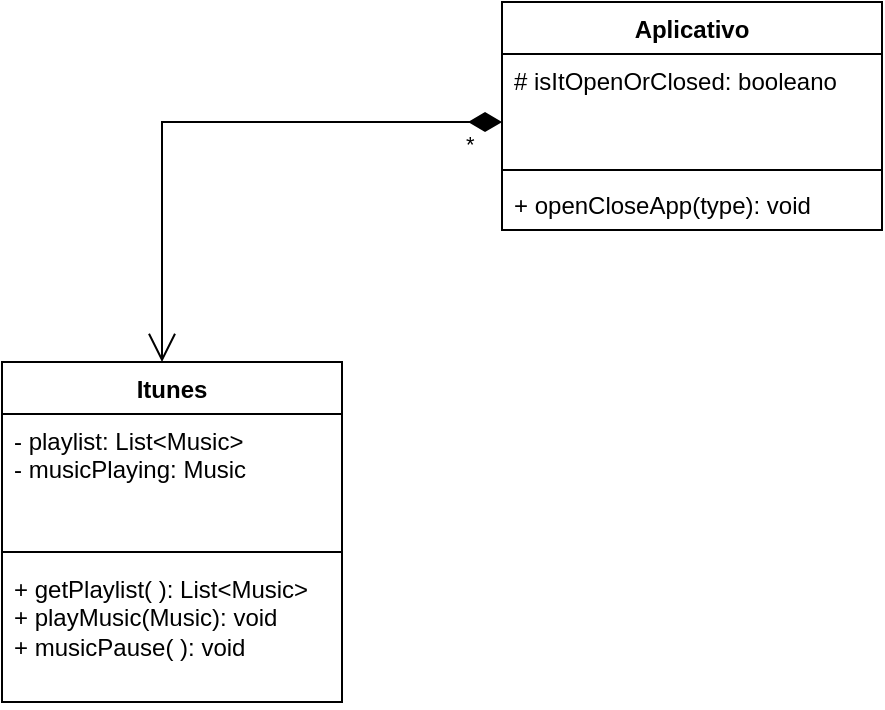 <mxfile version="21.7.2" type="github">
  <diagram name="Page-1" id="b5b7bab2-c9e2-2cf4-8b2a-24fd1a2a6d21">
    <mxGraphModel dx="300" dy="193" grid="1" gridSize="10" guides="1" tooltips="1" connect="1" arrows="1" fold="1" page="1" pageScale="1" pageWidth="827" pageHeight="1169" background="none" math="0" shadow="0">
      <root>
        <mxCell id="0" />
        <mxCell id="1" parent="0" />
        <mxCell id="HmhZVqEDNKCN3NAR6a8G-1" value="Itunes" style="swimlane;fontStyle=1;align=center;verticalAlign=top;childLayout=stackLayout;horizontal=1;startSize=26;horizontalStack=0;resizeParent=1;resizeParentMax=0;resizeLast=0;collapsible=1;marginBottom=0;whiteSpace=wrap;html=1;" vertex="1" parent="1">
          <mxGeometry y="230" width="170" height="170" as="geometry">
            <mxRectangle x="80" y="110" width="80" height="30" as="alternateBounds" />
          </mxGeometry>
        </mxCell>
        <mxCell id="HmhZVqEDNKCN3NAR6a8G-2" value="- playlist: List&amp;lt;Music&amp;gt;&lt;br&gt;-&amp;nbsp;musicPlaying: Music&lt;br&gt;" style="text;strokeColor=none;fillColor=none;align=left;verticalAlign=top;spacingLeft=4;spacingRight=4;overflow=hidden;rotatable=0;points=[[0,0.5],[1,0.5]];portConstraint=eastwest;whiteSpace=wrap;html=1;" vertex="1" parent="HmhZVqEDNKCN3NAR6a8G-1">
          <mxGeometry y="26" width="170" height="64" as="geometry" />
        </mxCell>
        <mxCell id="HmhZVqEDNKCN3NAR6a8G-3" value="" style="line;strokeWidth=1;fillColor=none;align=left;verticalAlign=middle;spacingTop=-1;spacingLeft=3;spacingRight=3;rotatable=0;labelPosition=right;points=[];portConstraint=eastwest;strokeColor=inherit;" vertex="1" parent="HmhZVqEDNKCN3NAR6a8G-1">
          <mxGeometry y="90" width="170" height="10" as="geometry" />
        </mxCell>
        <mxCell id="HmhZVqEDNKCN3NAR6a8G-4" value="+ getPlaylist( ): List&amp;lt;Music&amp;gt;&lt;br&gt;+&amp;nbsp;playMusic(Music): void&lt;br&gt;+&amp;nbsp;musicPause( ): void" style="text;strokeColor=none;fillColor=none;align=left;verticalAlign=top;spacingLeft=4;spacingRight=4;overflow=hidden;rotatable=0;points=[[0,0.5],[1,0.5]];portConstraint=eastwest;whiteSpace=wrap;html=1;" vertex="1" parent="HmhZVqEDNKCN3NAR6a8G-1">
          <mxGeometry y="100" width="170" height="70" as="geometry" />
        </mxCell>
        <mxCell id="HmhZVqEDNKCN3NAR6a8G-5" value="Aplicativo" style="swimlane;fontStyle=1;align=center;verticalAlign=top;childLayout=stackLayout;horizontal=1;startSize=26;horizontalStack=0;resizeParent=1;resizeParentMax=0;resizeLast=0;collapsible=1;marginBottom=0;whiteSpace=wrap;html=1;" vertex="1" parent="1">
          <mxGeometry x="250" y="50" width="190" height="114" as="geometry" />
        </mxCell>
        <mxCell id="HmhZVqEDNKCN3NAR6a8G-6" value="#&amp;nbsp;isItOpenOrClosed: booleano" style="text;strokeColor=none;fillColor=none;align=left;verticalAlign=top;spacingLeft=4;spacingRight=4;overflow=hidden;rotatable=0;points=[[0,0.5],[1,0.5]];portConstraint=eastwest;whiteSpace=wrap;html=1;" vertex="1" parent="HmhZVqEDNKCN3NAR6a8G-5">
          <mxGeometry y="26" width="190" height="54" as="geometry" />
        </mxCell>
        <mxCell id="HmhZVqEDNKCN3NAR6a8G-7" value="" style="line;strokeWidth=1;fillColor=none;align=left;verticalAlign=middle;spacingTop=-1;spacingLeft=3;spacingRight=3;rotatable=0;labelPosition=right;points=[];portConstraint=eastwest;strokeColor=inherit;" vertex="1" parent="HmhZVqEDNKCN3NAR6a8G-5">
          <mxGeometry y="80" width="190" height="8" as="geometry" />
        </mxCell>
        <mxCell id="HmhZVqEDNKCN3NAR6a8G-8" value="+ openCloseApp(type): void" style="text;strokeColor=none;fillColor=none;align=left;verticalAlign=top;spacingLeft=4;spacingRight=4;overflow=hidden;rotatable=0;points=[[0,0.5],[1,0.5]];portConstraint=eastwest;whiteSpace=wrap;html=1;" vertex="1" parent="HmhZVqEDNKCN3NAR6a8G-5">
          <mxGeometry y="88" width="190" height="26" as="geometry" />
        </mxCell>
        <mxCell id="HmhZVqEDNKCN3NAR6a8G-11" value="*" style="endArrow=open;html=1;endSize=12;startArrow=diamondThin;startSize=14;startFill=1;edgeStyle=orthogonalEdgeStyle;align=left;verticalAlign=bottom;rounded=0;exitX=0.011;exitY=0.362;exitDx=0;exitDy=0;exitPerimeter=0;" edge="1" parent="1">
          <mxGeometry x="-0.862" y="20" relative="1" as="geometry">
            <mxPoint x="250.0" y="110.018" as="sourcePoint" />
            <mxPoint x="80" y="230" as="targetPoint" />
            <Array as="points">
              <mxPoint x="80" y="110" />
            </Array>
            <mxPoint as="offset" />
          </mxGeometry>
        </mxCell>
      </root>
    </mxGraphModel>
  </diagram>
</mxfile>
